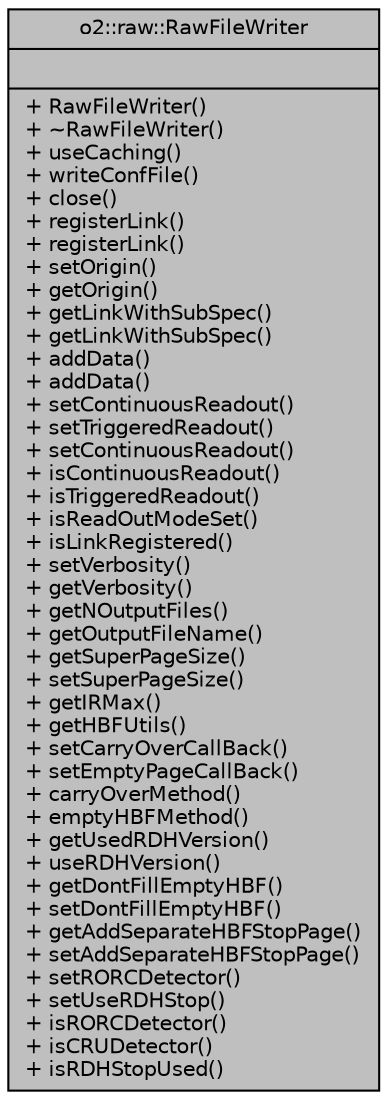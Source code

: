 digraph "o2::raw::RawFileWriter"
{
 // INTERACTIVE_SVG=YES
  bgcolor="transparent";
  edge [fontname="Helvetica",fontsize="10",labelfontname="Helvetica",labelfontsize="10"];
  node [fontname="Helvetica",fontsize="10",shape=record];
  Node1 [label="{o2::raw::RawFileWriter\n||+ RawFileWriter()\l+ ~RawFileWriter()\l+ useCaching()\l+ writeConfFile()\l+ close()\l+ registerLink()\l+ registerLink()\l+ setOrigin()\l+ getOrigin()\l+ getLinkWithSubSpec()\l+ getLinkWithSubSpec()\l+ addData()\l+ addData()\l+ setContinuousReadout()\l+ setTriggeredReadout()\l+ setContinuousReadout()\l+ isContinuousReadout()\l+ isTriggeredReadout()\l+ isReadOutModeSet()\l+ isLinkRegistered()\l+ setVerbosity()\l+ getVerbosity()\l+ getNOutputFiles()\l+ getOutputFileName()\l+ getSuperPageSize()\l+ setSuperPageSize()\l+ getIRMax()\l+ getHBFUtils()\l+ setCarryOverCallBack()\l+ setEmptyPageCallBack()\l+ carryOverMethod()\l+ emptyHBFMethod()\l+ getUsedRDHVersion()\l+ useRDHVersion()\l+ getDontFillEmptyHBF()\l+ setDontFillEmptyHBF()\l+ getAddSeparateHBFStopPage()\l+ setAddSeparateHBFStopPage()\l+ setRORCDetector()\l+ setUseRDHStop()\l+ isRORCDetector()\l+ isCRUDetector()\l+ isRDHStopUsed()\l}",height=0.2,width=0.4,color="black", fillcolor="grey75", style="filled", fontcolor="black"];
}
